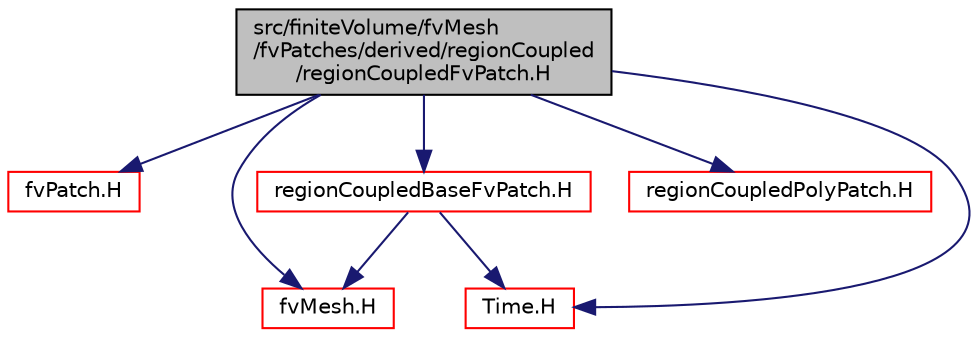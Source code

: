 digraph "src/finiteVolume/fvMesh/fvPatches/derived/regionCoupled/regionCoupledFvPatch.H"
{
  bgcolor="transparent";
  edge [fontname="Helvetica",fontsize="10",labelfontname="Helvetica",labelfontsize="10"];
  node [fontname="Helvetica",fontsize="10",shape=record];
  Node0 [label="src/finiteVolume/fvMesh\l/fvPatches/derived/regionCoupled\l/regionCoupledFvPatch.H",height=0.2,width=0.4,color="black", fillcolor="grey75", style="filled", fontcolor="black"];
  Node0 -> Node1 [color="midnightblue",fontsize="10",style="solid",fontname="Helvetica"];
  Node1 [label="fvPatch.H",height=0.2,width=0.4,color="red",URL="$a03866.html"];
  Node0 -> Node170 [color="midnightblue",fontsize="10",style="solid",fontname="Helvetica"];
  Node170 [label="fvMesh.H",height=0.2,width=0.4,color="red",URL="$a03719.html"];
  Node0 -> Node283 [color="midnightblue",fontsize="10",style="solid",fontname="Helvetica"];
  Node283 [label="Time.H",height=0.2,width=0.4,color="red",URL="$a10025.html"];
  Node0 -> Node305 [color="midnightblue",fontsize="10",style="solid",fontname="Helvetica"];
  Node305 [label="regionCoupledPolyPatch.H",height=0.2,width=0.4,color="red",URL="$a08441.html"];
  Node0 -> Node323 [color="midnightblue",fontsize="10",style="solid",fontname="Helvetica"];
  Node323 [label="regionCoupledBaseFvPatch.H",height=0.2,width=0.4,color="red",URL="$a03842.html"];
  Node323 -> Node170 [color="midnightblue",fontsize="10",style="solid",fontname="Helvetica"];
  Node323 -> Node283 [color="midnightblue",fontsize="10",style="solid",fontname="Helvetica"];
}
